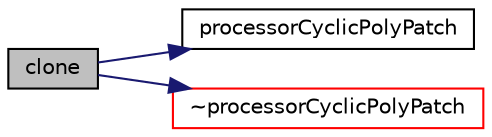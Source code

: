 digraph "clone"
{
  bgcolor="transparent";
  edge [fontname="Helvetica",fontsize="10",labelfontname="Helvetica",labelfontsize="10"];
  node [fontname="Helvetica",fontsize="10",shape=record];
  rankdir="LR";
  Node1 [label="clone",height=0.2,width=0.4,color="black", fillcolor="grey75", style="filled", fontcolor="black"];
  Node1 -> Node2 [color="midnightblue",fontsize="10",style="solid",fontname="Helvetica"];
  Node2 [label="processorCyclicPolyPatch",height=0.2,width=0.4,color="black",URL="$a02023.html#a3156d2ae1e6b5c08cf7d4583e95b14bb",tooltip="Construct from components. "];
  Node1 -> Node3 [color="midnightblue",fontsize="10",style="solid",fontname="Helvetica"];
  Node3 [label="~processorCyclicPolyPatch",height=0.2,width=0.4,color="red",URL="$a02023.html#a40c8112f5d256213f3c420af895d398d"];
}
